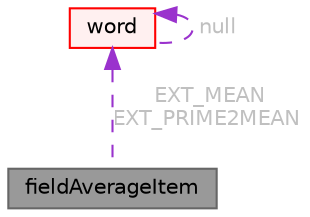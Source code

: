 digraph "fieldAverageItem"
{
 // LATEX_PDF_SIZE
  bgcolor="transparent";
  edge [fontname=Helvetica,fontsize=10,labelfontname=Helvetica,labelfontsize=10];
  node [fontname=Helvetica,fontsize=10,shape=box,height=0.2,width=0.4];
  Node1 [id="Node000001",label="fieldAverageItem",height=0.2,width=0.4,color="gray40", fillcolor="grey60", style="filled", fontcolor="black",tooltip="Helper class to describe what form of averaging to apply. A set will be applied to each base field in..."];
  Node2 -> Node1 [id="edge1_Node000001_Node000002",dir="back",color="darkorchid3",style="dashed",tooltip=" ",label=" EXT_MEAN\nEXT_PRIME2MEAN",fontcolor="grey" ];
  Node2 [id="Node000002",label="word",height=0.2,width=0.4,color="red", fillcolor="#FFF0F0", style="filled",URL="$classFoam_1_1word.html",tooltip="A class for handling words, derived from Foam::string."];
  Node2 -> Node2 [id="edge2_Node000002_Node000002",dir="back",color="darkorchid3",style="dashed",tooltip=" ",label=" null",fontcolor="grey" ];
}
